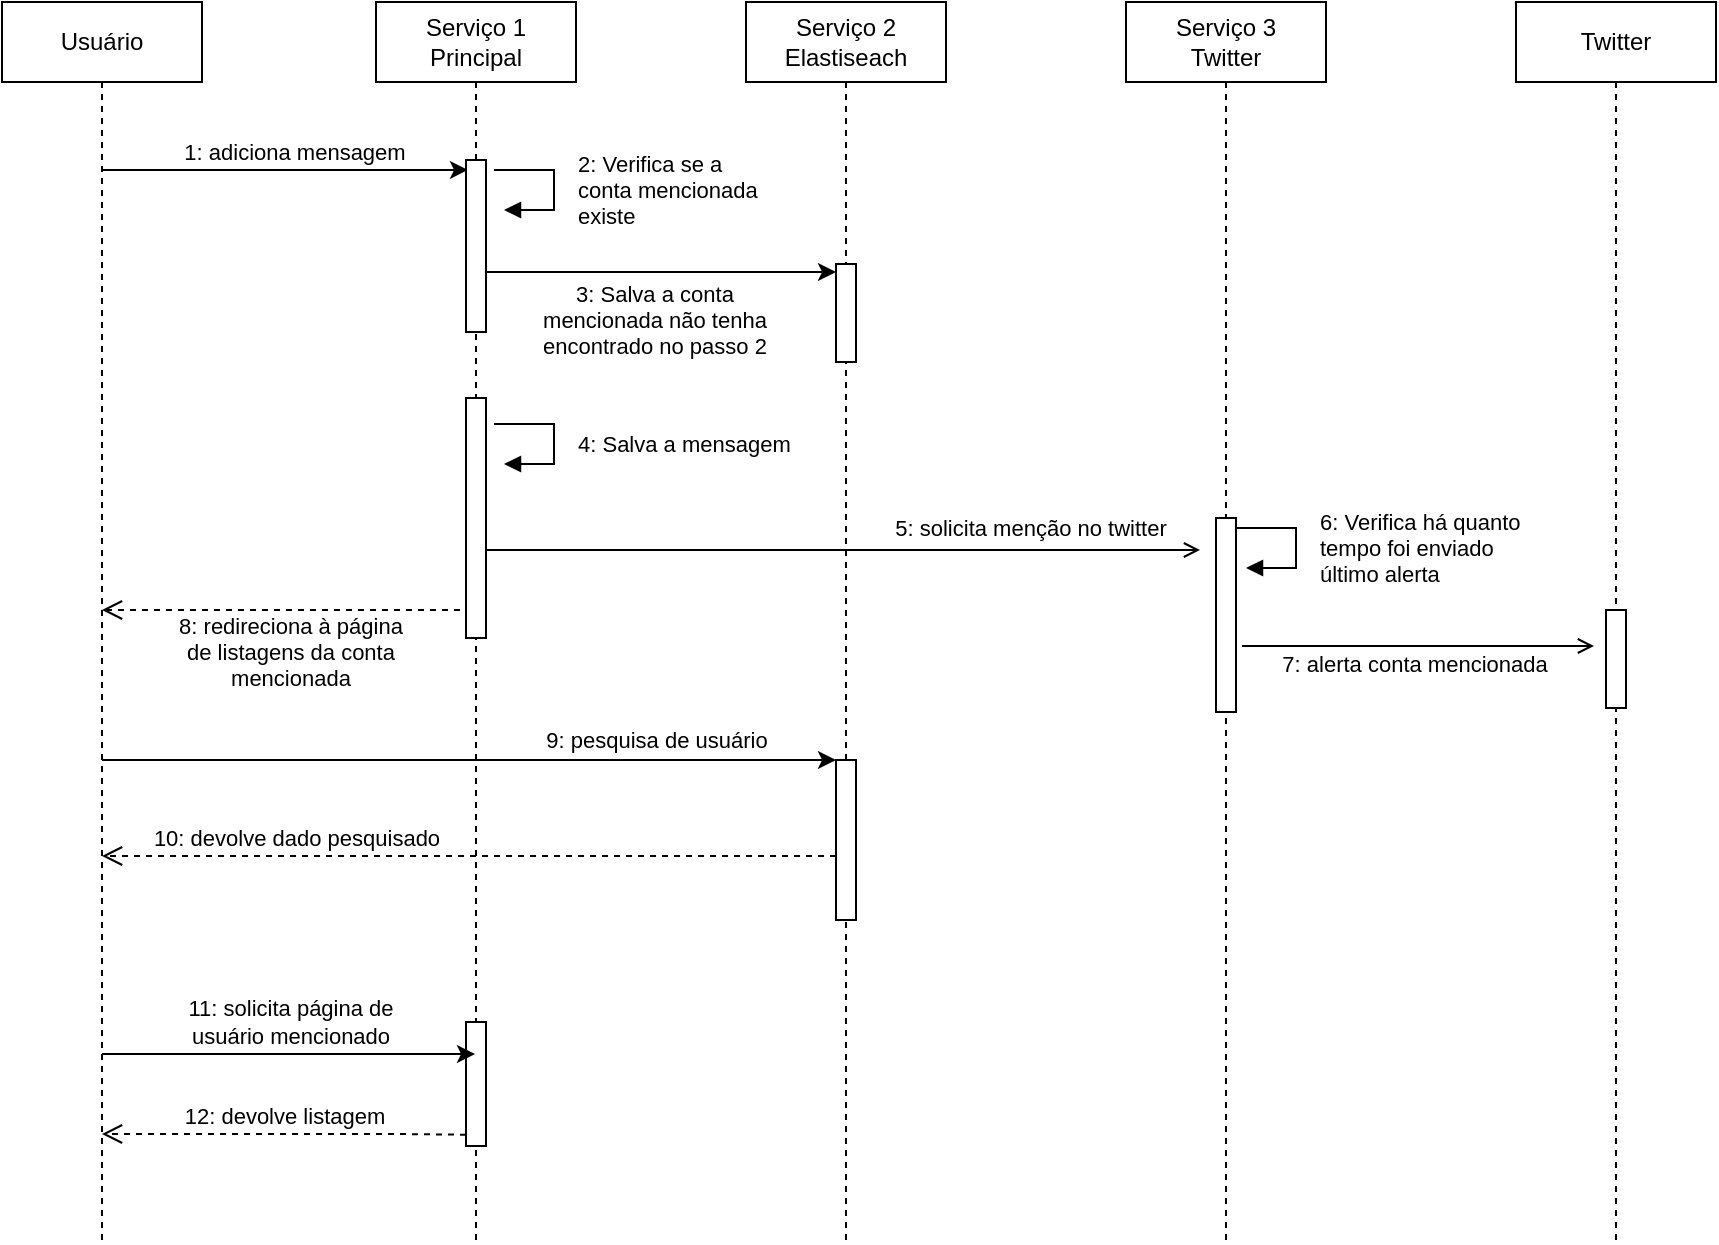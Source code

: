 <mxfile version="15.1.3" type="device"><diagram id="oyUcSE2KZb00XykRHsR2" name="Page-1"><mxGraphModel dx="855" dy="852" grid="0" gridSize="10" guides="1" tooltips="1" connect="0" arrows="0" fold="1" page="1" pageScale="1" pageWidth="1100" pageHeight="850" math="0" shadow="0"><root><mxCell id="0"/><mxCell id="1" parent="0"/><mxCell id="16KayzjNzrp_bBVgN81n-2" value="Usuário" style="shape=umlLifeline;perimeter=lifelinePerimeter;whiteSpace=wrap;html=1;container=1;collapsible=0;recursiveResize=0;outlineConnect=0;" vertex="1" parent="1"><mxGeometry x="104" y="103" width="100" height="620" as="geometry"/></mxCell><mxCell id="16KayzjNzrp_bBVgN81n-5" value="" style="endArrow=classic;html=1;entryX=0.1;entryY=0.058;entryDx=0;entryDy=0;entryPerimeter=0;" edge="1" parent="1" source="16KayzjNzrp_bBVgN81n-2" target="16KayzjNzrp_bBVgN81n-20"><mxGeometry width="50" height="50" relative="1" as="geometry"><mxPoint x="-174" y="250" as="sourcePoint"/><mxPoint x="75" y="187.0" as="targetPoint"/></mxGeometry></mxCell><mxCell id="16KayzjNzrp_bBVgN81n-6" value="1: adiciona mensagem" style="edgeLabel;html=1;align=center;verticalAlign=middle;resizable=0;points=[];" vertex="1" connectable="0" parent="16KayzjNzrp_bBVgN81n-5"><mxGeometry x="-0.225" y="4" relative="1" as="geometry"><mxPoint x="25" y="-5" as="offset"/></mxGeometry></mxCell><mxCell id="16KayzjNzrp_bBVgN81n-13" value="Serviço 1&lt;br&gt;Principal" style="shape=umlLifeline;perimeter=lifelinePerimeter;whiteSpace=wrap;html=1;container=1;collapsible=0;recursiveResize=0;outlineConnect=0;" vertex="1" parent="1"><mxGeometry x="291" y="103" width="100" height="620" as="geometry"/></mxCell><mxCell id="16KayzjNzrp_bBVgN81n-20" value="" style="html=1;points=[];perimeter=orthogonalPerimeter;" vertex="1" parent="16KayzjNzrp_bBVgN81n-13"><mxGeometry x="45" y="79" width="10" height="86" as="geometry"/></mxCell><mxCell id="16KayzjNzrp_bBVgN81n-14" value="Serviço 3&lt;br&gt;Twitter" style="shape=umlLifeline;perimeter=lifelinePerimeter;whiteSpace=wrap;html=1;container=1;collapsible=0;recursiveResize=0;outlineConnect=0;" vertex="1" parent="1"><mxGeometry x="666" y="103" width="100" height="620" as="geometry"/></mxCell><mxCell id="16KayzjNzrp_bBVgN81n-23" value="Serviço 2&lt;br&gt;Elastiseach" style="shape=umlLifeline;perimeter=lifelinePerimeter;whiteSpace=wrap;html=1;container=1;collapsible=0;recursiveResize=0;outlineConnect=0;" vertex="1" parent="1"><mxGeometry x="476" y="103" width="100" height="620" as="geometry"/></mxCell><mxCell id="16KayzjNzrp_bBVgN81n-26" value="" style="html=1;points=[];perimeter=orthogonalPerimeter;" vertex="1" parent="1"><mxGeometry x="521" y="234" width="10" height="49" as="geometry"/></mxCell><mxCell id="16KayzjNzrp_bBVgN81n-25" value="" style="endArrow=classic;html=1;" edge="1" parent="1"><mxGeometry width="50" height="50" relative="1" as="geometry"><mxPoint x="346" y="238" as="sourcePoint"/><mxPoint x="521" y="238.0" as="targetPoint"/><Array as="points"><mxPoint x="418" y="238"/></Array></mxGeometry></mxCell><mxCell id="16KayzjNzrp_bBVgN81n-27" value="3: Salva a conta &lt;br&gt;mencionada não tenha&lt;br&gt;encontrado no passo 2" style="edgeLabel;html=1;align=center;verticalAlign=middle;resizable=0;points=[];" vertex="1" connectable="0" parent="16KayzjNzrp_bBVgN81n-25"><mxGeometry x="-0.11" y="-4" relative="1" as="geometry"><mxPoint x="6" y="20" as="offset"/></mxGeometry></mxCell><mxCell id="16KayzjNzrp_bBVgN81n-28" value="" style="html=1;points=[];perimeter=orthogonalPerimeter;" vertex="1" parent="1"><mxGeometry x="336" y="301" width="10" height="120" as="geometry"/></mxCell><mxCell id="16KayzjNzrp_bBVgN81n-35" value="" style="endArrow=open;html=1;endFill=0;" edge="1" parent="1"><mxGeometry width="50" height="50" relative="1" as="geometry"><mxPoint x="346" y="377" as="sourcePoint"/><mxPoint x="703" y="377" as="targetPoint"/></mxGeometry></mxCell><mxCell id="16KayzjNzrp_bBVgN81n-37" value="5: solicita menção no twitter" style="edgeLabel;html=1;align=center;verticalAlign=middle;resizable=0;points=[];" vertex="1" connectable="0" parent="16KayzjNzrp_bBVgN81n-35"><mxGeometry x="0.534" y="-1" relative="1" as="geometry"><mxPoint x="-2" y="-12" as="offset"/></mxGeometry></mxCell><mxCell id="16KayzjNzrp_bBVgN81n-36" value="" style="html=1;points=[];perimeter=orthogonalPerimeter;" vertex="1" parent="1"><mxGeometry x="711" y="361" width="10" height="97" as="geometry"/></mxCell><mxCell id="16KayzjNzrp_bBVgN81n-38" value="Twitter" style="shape=umlLifeline;perimeter=lifelinePerimeter;whiteSpace=wrap;html=1;container=1;collapsible=0;recursiveResize=0;outlineConnect=0;" vertex="1" parent="1"><mxGeometry x="861" y="103" width="100" height="620" as="geometry"/></mxCell><mxCell id="16KayzjNzrp_bBVgN81n-50" value="6: Verifica há quanto&lt;br&gt;tempo foi enviado&lt;br&gt;último alerta" style="edgeStyle=orthogonalEdgeStyle;html=1;align=left;spacingLeft=2;endArrow=block;rounded=0;entryX=1;entryY=0;" edge="1" parent="1"><mxGeometry x="0.067" y="8" relative="1" as="geometry"><mxPoint x="721" y="366" as="sourcePoint"/><Array as="points"><mxPoint x="751" y="366"/></Array><mxPoint x="726" y="386" as="targetPoint"/><mxPoint as="offset"/></mxGeometry></mxCell><mxCell id="16KayzjNzrp_bBVgN81n-51" value="" style="endArrow=open;html=1;exitX=1.3;exitY=0.66;exitDx=0;exitDy=0;exitPerimeter=0;endFill=0;" edge="1" parent="1" source="16KayzjNzrp_bBVgN81n-36"><mxGeometry width="50" height="50" relative="1" as="geometry"><mxPoint x="781" y="445" as="sourcePoint"/><mxPoint x="900" y="425" as="targetPoint"/></mxGeometry></mxCell><mxCell id="16KayzjNzrp_bBVgN81n-54" value="7: alerta conta mencionada" style="edgeLabel;html=1;align=center;verticalAlign=middle;resizable=0;points=[];" vertex="1" connectable="0" parent="16KayzjNzrp_bBVgN81n-51"><mxGeometry x="-0.216" y="3" relative="1" as="geometry"><mxPoint x="17" y="12" as="offset"/></mxGeometry></mxCell><mxCell id="16KayzjNzrp_bBVgN81n-52" value="" style="html=1;points=[];perimeter=orthogonalPerimeter;" vertex="1" parent="1"><mxGeometry x="906" y="407" width="10" height="49" as="geometry"/></mxCell><mxCell id="16KayzjNzrp_bBVgN81n-55" value="2: Verifica se a &lt;br&gt;conta mencionada &lt;br&gt;existe" style="edgeStyle=orthogonalEdgeStyle;html=1;align=left;spacingLeft=2;endArrow=block;rounded=0;entryX=1;entryY=0;" edge="1" parent="1"><mxGeometry x="0.067" y="8" relative="1" as="geometry"><mxPoint x="350" y="187" as="sourcePoint"/><Array as="points"><mxPoint x="380" y="187"/></Array><mxPoint x="355" y="207" as="targetPoint"/><mxPoint as="offset"/></mxGeometry></mxCell><mxCell id="16KayzjNzrp_bBVgN81n-56" value="4: Salva a mensagem" style="edgeStyle=orthogonalEdgeStyle;html=1;align=left;spacingLeft=2;endArrow=block;rounded=0;entryX=1;entryY=0;" edge="1" parent="1"><mxGeometry x="0.067" y="8" relative="1" as="geometry"><mxPoint x="350" y="314" as="sourcePoint"/><Array as="points"><mxPoint x="380" y="314"/></Array><mxPoint x="355" y="334" as="targetPoint"/><mxPoint as="offset"/></mxGeometry></mxCell><mxCell id="16KayzjNzrp_bBVgN81n-57" value="" style="endArrow=classic;html=1;" edge="1" parent="1" source="16KayzjNzrp_bBVgN81n-2" target="16KayzjNzrp_bBVgN81n-58"><mxGeometry width="50" height="50" relative="1" as="geometry"><mxPoint x="175" y="561" as="sourcePoint"/><mxPoint x="225" y="511" as="targetPoint"/></mxGeometry></mxCell><mxCell id="16KayzjNzrp_bBVgN81n-59" value="9: pesquisa de usuário" style="edgeLabel;html=1;align=center;verticalAlign=middle;resizable=0;points=[];" vertex="1" connectable="0" parent="16KayzjNzrp_bBVgN81n-57"><mxGeometry x="0.227" y="-3" relative="1" as="geometry"><mxPoint x="52" y="-13" as="offset"/></mxGeometry></mxCell><mxCell id="16KayzjNzrp_bBVgN81n-58" value="" style="html=1;points=[];perimeter=orthogonalPerimeter;" vertex="1" parent="1"><mxGeometry x="521" y="482" width="10" height="80" as="geometry"/></mxCell><mxCell id="16KayzjNzrp_bBVgN81n-60" value="10: devolve dado pesquisado" style="html=1;verticalAlign=bottom;endArrow=open;dashed=1;endSize=8;" edge="1" parent="1" target="16KayzjNzrp_bBVgN81n-2"><mxGeometry x="0.475" relative="1" as="geometry"><mxPoint x="521" y="530" as="sourcePoint"/><mxPoint x="441" y="530" as="targetPoint"/><mxPoint as="offset"/></mxGeometry></mxCell><mxCell id="16KayzjNzrp_bBVgN81n-61" value="" style="html=1;points=[];perimeter=orthogonalPerimeter;" vertex="1" parent="1"><mxGeometry x="336" y="613" width="10" height="62" as="geometry"/></mxCell><mxCell id="16KayzjNzrp_bBVgN81n-62" value="" style="html=1;verticalAlign=bottom;endArrow=open;dashed=1;endSize=8;" edge="1" parent="1" target="16KayzjNzrp_bBVgN81n-2"><mxGeometry relative="1" as="geometry"><mxPoint x="333" y="407" as="sourcePoint"/><mxPoint x="253" y="407" as="targetPoint"/></mxGeometry></mxCell><mxCell id="16KayzjNzrp_bBVgN81n-63" value="8: redireciona à página&lt;br&gt;de listagens da conta&lt;br&gt;mencionada" style="edgeLabel;html=1;align=center;verticalAlign=middle;resizable=0;points=[];" vertex="1" connectable="0" parent="16KayzjNzrp_bBVgN81n-62"><mxGeometry x="-0.143" relative="1" as="geometry"><mxPoint x="-9" y="21" as="offset"/></mxGeometry></mxCell><mxCell id="16KayzjNzrp_bBVgN81n-64" value="" style="endArrow=classic;html=1;" edge="1" parent="1" source="16KayzjNzrp_bBVgN81n-2" target="16KayzjNzrp_bBVgN81n-13"><mxGeometry width="50" height="50" relative="1" as="geometry"><mxPoint x="208" y="660" as="sourcePoint"/><mxPoint x="258" y="610" as="targetPoint"/><Array as="points"><mxPoint x="294" y="629"/></Array></mxGeometry></mxCell><mxCell id="16KayzjNzrp_bBVgN81n-65" value="11: solicita página de &lt;br&gt;usuário mencionado" style="edgeLabel;html=1;align=center;verticalAlign=middle;resizable=0;points=[];" vertex="1" connectable="0" parent="16KayzjNzrp_bBVgN81n-64"><mxGeometry x="0.204" y="1" relative="1" as="geometry"><mxPoint x="-19" y="-15" as="offset"/></mxGeometry></mxCell><mxCell id="16KayzjNzrp_bBVgN81n-66" value="12: devolve listagem" style="html=1;verticalAlign=bottom;endArrow=open;dashed=1;endSize=8;exitX=0;exitY=0.909;exitDx=0;exitDy=0;exitPerimeter=0;" edge="1" parent="1" source="16KayzjNzrp_bBVgN81n-61" target="16KayzjNzrp_bBVgN81n-2"><mxGeometry relative="1" as="geometry"><mxPoint x="282" y="682" as="sourcePoint"/><mxPoint x="202" y="682" as="targetPoint"/><Array as="points"><mxPoint x="302" y="669"/><mxPoint x="262" y="669"/><mxPoint x="224" y="669"/></Array></mxGeometry></mxCell></root></mxGraphModel></diagram></mxfile>